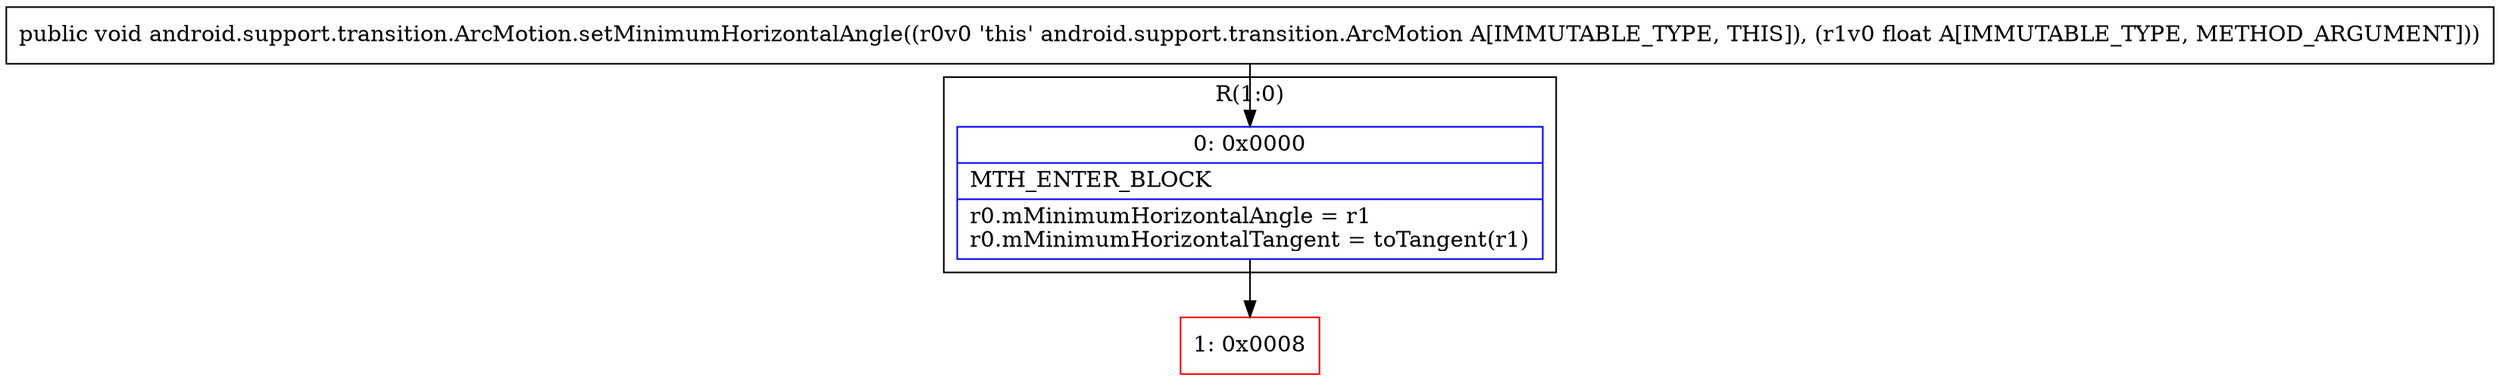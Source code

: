 digraph "CFG forandroid.support.transition.ArcMotion.setMinimumHorizontalAngle(F)V" {
subgraph cluster_Region_1297919863 {
label = "R(1:0)";
node [shape=record,color=blue];
Node_0 [shape=record,label="{0\:\ 0x0000|MTH_ENTER_BLOCK\l|r0.mMinimumHorizontalAngle = r1\lr0.mMinimumHorizontalTangent = toTangent(r1)\l}"];
}
Node_1 [shape=record,color=red,label="{1\:\ 0x0008}"];
MethodNode[shape=record,label="{public void android.support.transition.ArcMotion.setMinimumHorizontalAngle((r0v0 'this' android.support.transition.ArcMotion A[IMMUTABLE_TYPE, THIS]), (r1v0 float A[IMMUTABLE_TYPE, METHOD_ARGUMENT])) }"];
MethodNode -> Node_0;
Node_0 -> Node_1;
}

